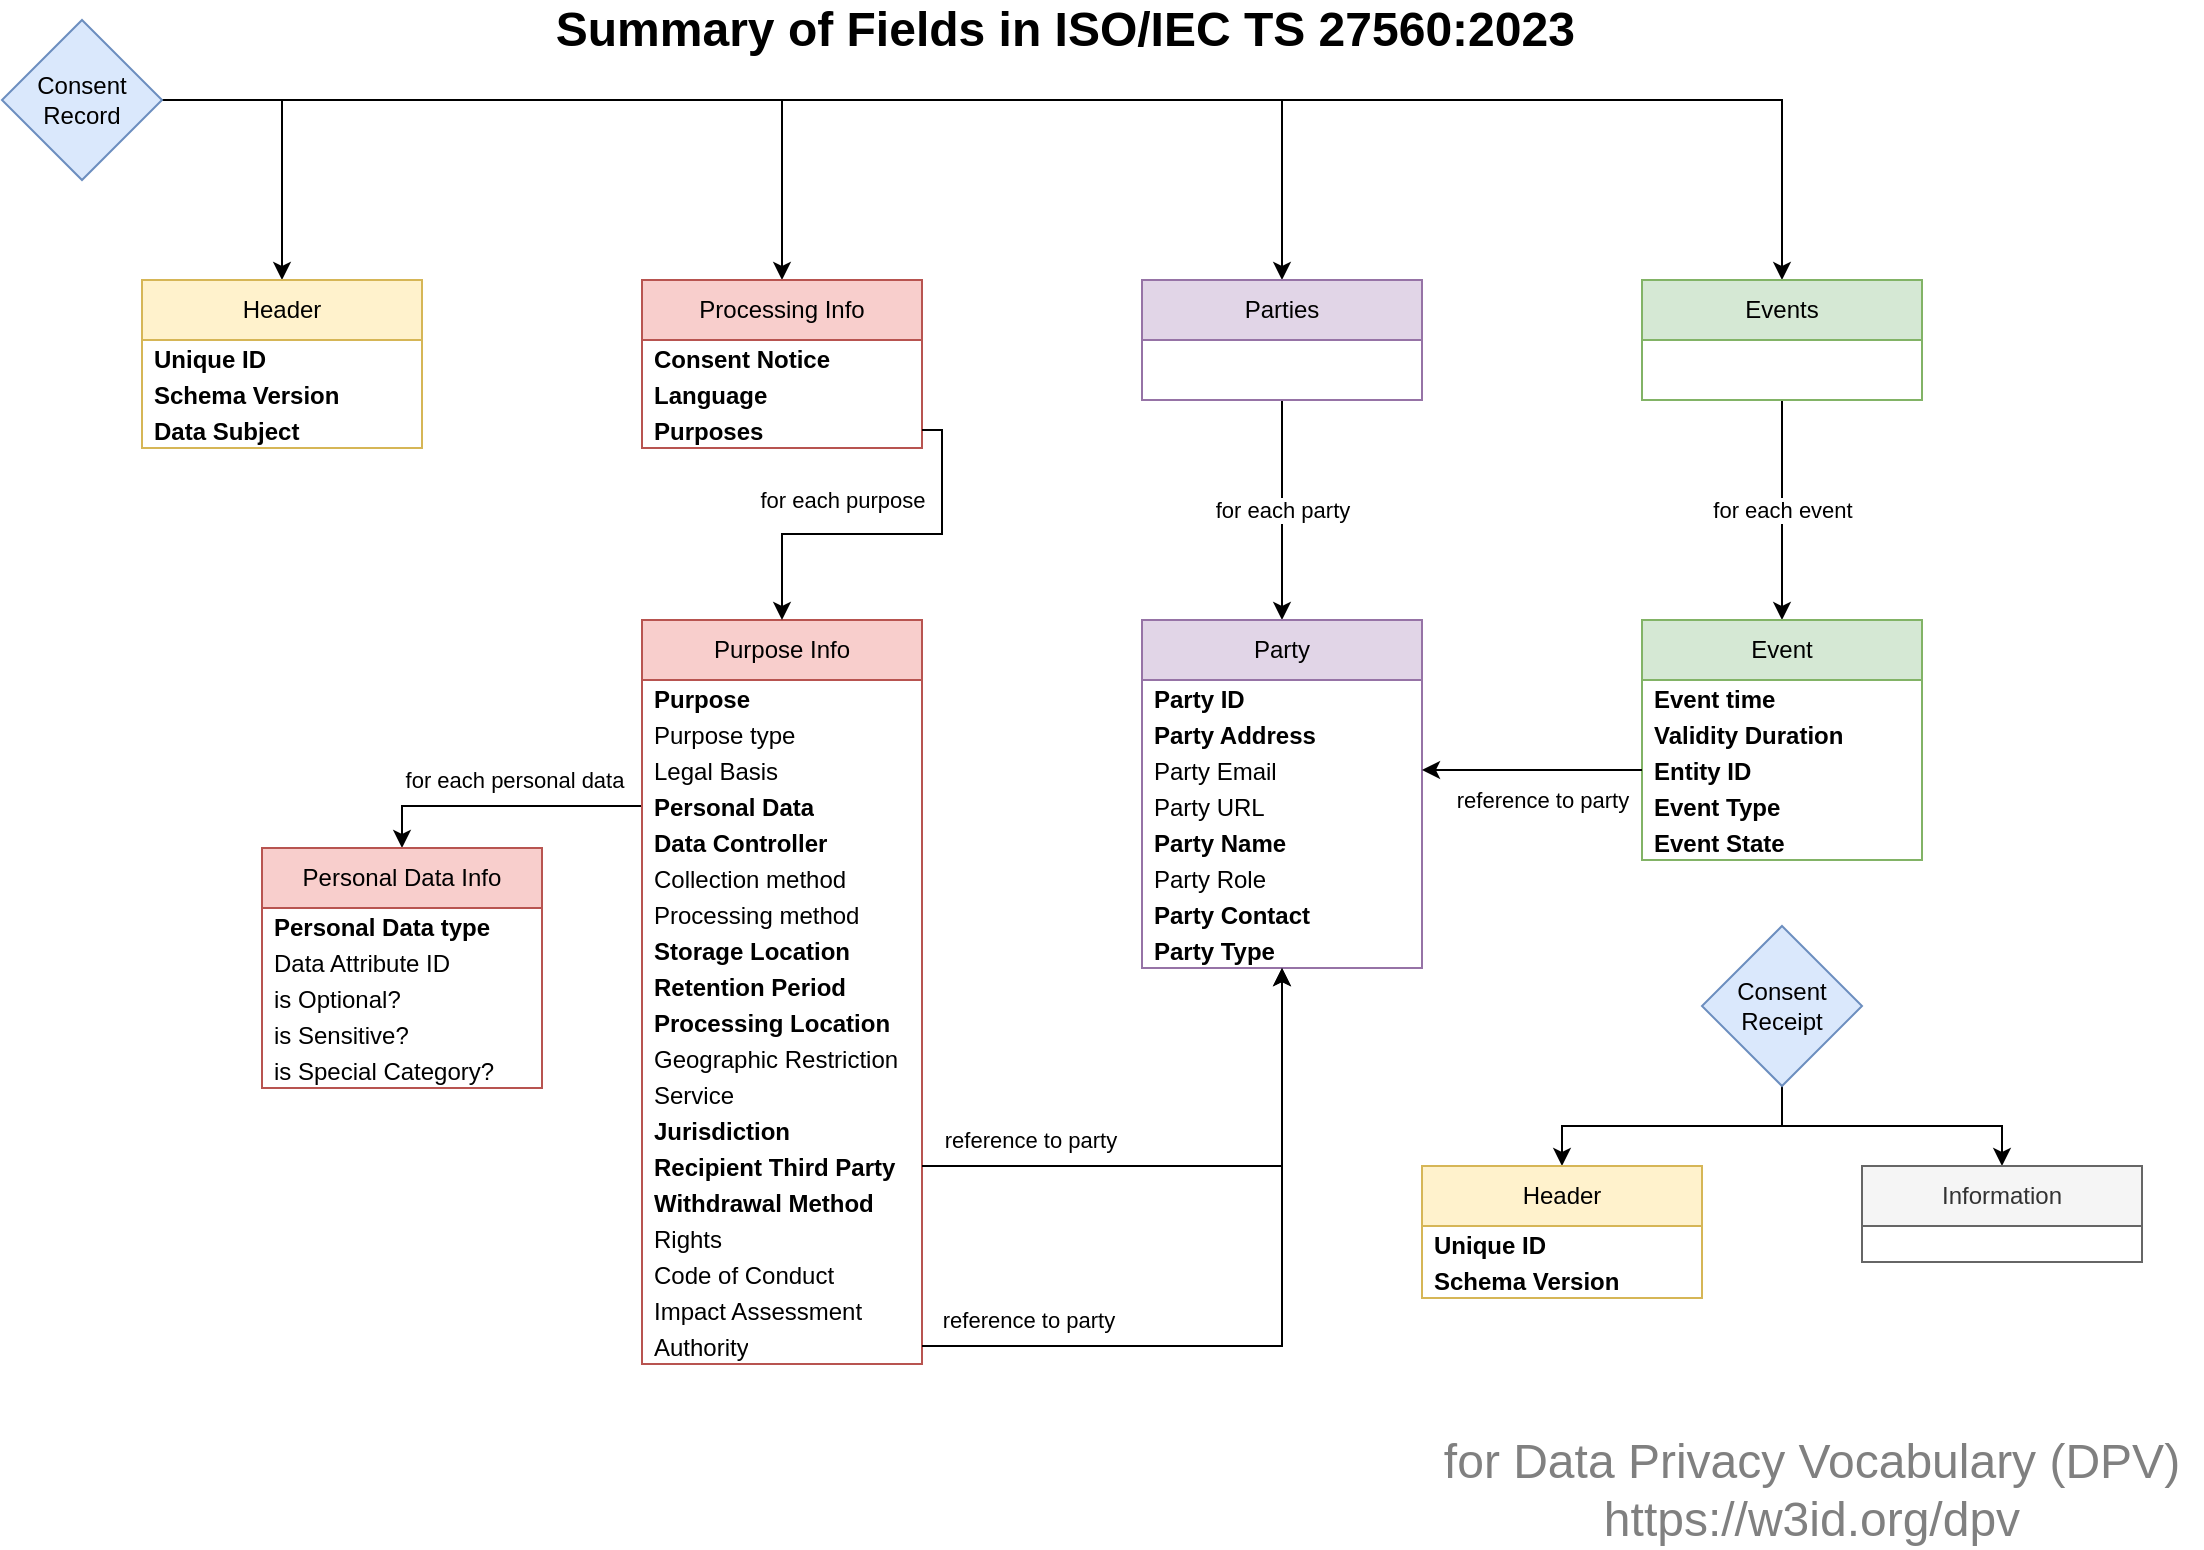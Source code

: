<mxfile version="20.8.10" type="device"><diagram name="Page-1" id="2LL5wecJkPmPFGZes9lD"><mxGraphModel dx="1593" dy="960" grid="1" gridSize="10" guides="1" tooltips="1" connect="1" arrows="1" fold="1" page="1" pageScale="1" pageWidth="1169" pageHeight="827" math="0" shadow="0"><root><mxCell id="0"/><mxCell id="1" parent="0"/><mxCell id="uB9XXYUbxcbNW3nf_xmO-7" style="edgeStyle=orthogonalEdgeStyle;rounded=0;orthogonalLoop=1;jettySize=auto;html=1;exitX=1;exitY=0.5;exitDx=0;exitDy=0;entryX=0.5;entryY=0;entryDx=0;entryDy=0;" edge="1" parent="1" source="uB9XXYUbxcbNW3nf_xmO-1" target="uB9XXYUbxcbNW3nf_xmO-3"><mxGeometry relative="1" as="geometry"/></mxCell><mxCell id="uB9XXYUbxcbNW3nf_xmO-12" style="edgeStyle=orthogonalEdgeStyle;rounded=0;orthogonalLoop=1;jettySize=auto;html=1;exitX=1;exitY=0.5;exitDx=0;exitDy=0;entryX=0.5;entryY=0;entryDx=0;entryDy=0;" edge="1" parent="1" source="uB9XXYUbxcbNW3nf_xmO-1" target="uB9XXYUbxcbNW3nf_xmO-8"><mxGeometry relative="1" as="geometry"/></mxCell><mxCell id="uB9XXYUbxcbNW3nf_xmO-17" style="edgeStyle=orthogonalEdgeStyle;rounded=0;orthogonalLoop=1;jettySize=auto;html=1;exitX=1;exitY=0.5;exitDx=0;exitDy=0;entryX=0.5;entryY=0;entryDx=0;entryDy=0;" edge="1" parent="1" source="uB9XXYUbxcbNW3nf_xmO-1" target="uB9XXYUbxcbNW3nf_xmO-13"><mxGeometry relative="1" as="geometry"/></mxCell><mxCell id="uB9XXYUbxcbNW3nf_xmO-22" style="edgeStyle=orthogonalEdgeStyle;rounded=0;orthogonalLoop=1;jettySize=auto;html=1;exitX=1;exitY=0.5;exitDx=0;exitDy=0;entryX=0.5;entryY=0;entryDx=0;entryDy=0;" edge="1" parent="1" source="uB9XXYUbxcbNW3nf_xmO-1" target="uB9XXYUbxcbNW3nf_xmO-18"><mxGeometry relative="1" as="geometry"/></mxCell><mxCell id="uB9XXYUbxcbNW3nf_xmO-1" value="Consent&lt;br&gt;Record" style="rhombus;whiteSpace=wrap;html=1;fillColor=#dae8fc;strokeColor=#6c8ebf;" vertex="1" parent="1"><mxGeometry x="50" y="40" width="80" height="80" as="geometry"/></mxCell><mxCell id="uB9XXYUbxcbNW3nf_xmO-3" value="Header" style="swimlane;fontStyle=0;childLayout=stackLayout;horizontal=1;startSize=30;horizontalStack=0;resizeParent=1;resizeParentMax=0;resizeLast=0;collapsible=1;marginBottom=0;whiteSpace=wrap;html=1;fillColor=#fff2cc;strokeColor=#d6b656;" vertex="1" parent="1"><mxGeometry x="120" y="170" width="140" height="84" as="geometry"/></mxCell><mxCell id="uB9XXYUbxcbNW3nf_xmO-4" value="Unique ID" style="text;strokeColor=none;fillColor=none;align=left;verticalAlign=middle;spacingLeft=4;spacingRight=4;overflow=hidden;points=[[0,0.5],[1,0.5]];portConstraint=eastwest;rotatable=0;whiteSpace=wrap;html=1;fontStyle=1" vertex="1" parent="uB9XXYUbxcbNW3nf_xmO-3"><mxGeometry y="30" width="140" height="18" as="geometry"/></mxCell><mxCell id="uB9XXYUbxcbNW3nf_xmO-5" value="Schema Version" style="text;strokeColor=none;fillColor=none;align=left;verticalAlign=middle;spacingLeft=4;spacingRight=4;overflow=hidden;points=[[0,0.5],[1,0.5]];portConstraint=eastwest;rotatable=0;whiteSpace=wrap;html=1;fontStyle=1" vertex="1" parent="uB9XXYUbxcbNW3nf_xmO-3"><mxGeometry y="48" width="140" height="18" as="geometry"/></mxCell><mxCell id="uB9XXYUbxcbNW3nf_xmO-6" value="Data Subject" style="text;strokeColor=none;fillColor=none;align=left;verticalAlign=middle;spacingLeft=4;spacingRight=4;overflow=hidden;points=[[0,0.5],[1,0.5]];portConstraint=eastwest;rotatable=0;whiteSpace=wrap;html=1;fontStyle=1" vertex="1" parent="uB9XXYUbxcbNW3nf_xmO-3"><mxGeometry y="66" width="140" height="18" as="geometry"/></mxCell><mxCell id="uB9XXYUbxcbNW3nf_xmO-8" value="Processing Info" style="swimlane;fontStyle=0;childLayout=stackLayout;horizontal=1;startSize=30;horizontalStack=0;resizeParent=1;resizeParentMax=0;resizeLast=0;collapsible=1;marginBottom=0;whiteSpace=wrap;html=1;fillColor=#f8cecc;strokeColor=#b85450;" vertex="1" parent="1"><mxGeometry x="370" y="170" width="140" height="84" as="geometry"/></mxCell><mxCell id="uB9XXYUbxcbNW3nf_xmO-9" value="Consent Notice" style="text;strokeColor=none;fillColor=none;align=left;verticalAlign=middle;spacingLeft=4;spacingRight=4;overflow=hidden;points=[[0,0.5],[1,0.5]];portConstraint=eastwest;rotatable=0;whiteSpace=wrap;html=1;fontStyle=1" vertex="1" parent="uB9XXYUbxcbNW3nf_xmO-8"><mxGeometry y="30" width="140" height="18" as="geometry"/></mxCell><mxCell id="uB9XXYUbxcbNW3nf_xmO-10" value="Language" style="text;strokeColor=none;fillColor=none;align=left;verticalAlign=middle;spacingLeft=4;spacingRight=4;overflow=hidden;points=[[0,0.5],[1,0.5]];portConstraint=eastwest;rotatable=0;whiteSpace=wrap;html=1;fontStyle=1" vertex="1" parent="uB9XXYUbxcbNW3nf_xmO-8"><mxGeometry y="48" width="140" height="18" as="geometry"/></mxCell><mxCell id="uB9XXYUbxcbNW3nf_xmO-11" value="Purposes" style="text;strokeColor=none;fillColor=none;align=left;verticalAlign=middle;spacingLeft=4;spacingRight=4;overflow=hidden;points=[[0,0.5],[1,0.5]];portConstraint=eastwest;rotatable=0;whiteSpace=wrap;html=1;fontStyle=1" vertex="1" parent="uB9XXYUbxcbNW3nf_xmO-8"><mxGeometry y="66" width="140" height="18" as="geometry"/></mxCell><mxCell id="uB9XXYUbxcbNW3nf_xmO-64" value="for each party" style="edgeStyle=orthogonalEdgeStyle;rounded=0;orthogonalLoop=1;jettySize=auto;html=1;exitX=0.5;exitY=1;exitDx=0;exitDy=0;entryX=0.5;entryY=0;entryDx=0;entryDy=0;" edge="1" parent="1" source="uB9XXYUbxcbNW3nf_xmO-13" target="uB9XXYUbxcbNW3nf_xmO-55"><mxGeometry relative="1" as="geometry"/></mxCell><mxCell id="uB9XXYUbxcbNW3nf_xmO-13" value="Parties" style="swimlane;fontStyle=0;childLayout=stackLayout;horizontal=1;startSize=30;horizontalStack=0;resizeParent=1;resizeParentMax=0;resizeLast=0;collapsible=1;marginBottom=0;whiteSpace=wrap;html=1;fillColor=#e1d5e7;strokeColor=#9673a6;" vertex="1" parent="1"><mxGeometry x="620" y="170" width="140" height="60" as="geometry"/></mxCell><mxCell id="uB9XXYUbxcbNW3nf_xmO-74" value="for each event" style="edgeStyle=orthogonalEdgeStyle;rounded=0;orthogonalLoop=1;jettySize=auto;html=1;exitX=0.5;exitY=1;exitDx=0;exitDy=0;entryX=0.5;entryY=0;entryDx=0;entryDy=0;" edge="1" parent="1" source="uB9XXYUbxcbNW3nf_xmO-18" target="uB9XXYUbxcbNW3nf_xmO-68"><mxGeometry relative="1" as="geometry"/></mxCell><mxCell id="uB9XXYUbxcbNW3nf_xmO-18" value="Events" style="swimlane;fontStyle=0;childLayout=stackLayout;horizontal=1;startSize=30;horizontalStack=0;resizeParent=1;resizeParentMax=0;resizeLast=0;collapsible=1;marginBottom=0;whiteSpace=wrap;html=1;fillColor=#d5e8d4;strokeColor=#82b366;" vertex="1" parent="1"><mxGeometry x="870" y="170" width="140" height="60" as="geometry"/></mxCell><mxCell id="uB9XXYUbxcbNW3nf_xmO-53" value="for each personal data" style="edgeStyle=orthogonalEdgeStyle;rounded=0;orthogonalLoop=1;jettySize=auto;html=1;exitX=0;exitY=0.25;exitDx=0;exitDy=0;entryX=0.5;entryY=0;entryDx=0;entryDy=0;" edge="1" parent="1" source="uB9XXYUbxcbNW3nf_xmO-23" target="uB9XXYUbxcbNW3nf_xmO-47"><mxGeometry x="-0.084" y="-13" relative="1" as="geometry"><Array as="points"><mxPoint x="250" y="433"/></Array><mxPoint as="offset"/></mxGeometry></mxCell><mxCell id="uB9XXYUbxcbNW3nf_xmO-23" value="Purpose Info" style="swimlane;fontStyle=0;childLayout=stackLayout;horizontal=1;startSize=30;horizontalStack=0;resizeParent=1;resizeParentMax=0;resizeLast=0;collapsible=1;marginBottom=0;whiteSpace=wrap;html=1;fillColor=#f8cecc;strokeColor=#b85450;" vertex="1" parent="1"><mxGeometry x="370" y="340" width="140" height="372" as="geometry"/></mxCell><mxCell id="uB9XXYUbxcbNW3nf_xmO-24" value="Purpose" style="text;strokeColor=none;fillColor=none;align=left;verticalAlign=middle;spacingLeft=4;spacingRight=4;overflow=hidden;points=[[0,0.5],[1,0.5]];portConstraint=eastwest;rotatable=0;whiteSpace=wrap;html=1;fontStyle=1" vertex="1" parent="uB9XXYUbxcbNW3nf_xmO-23"><mxGeometry y="30" width="140" height="18" as="geometry"/></mxCell><mxCell id="uB9XXYUbxcbNW3nf_xmO-25" value="Purpose type" style="text;strokeColor=none;fillColor=none;align=left;verticalAlign=middle;spacingLeft=4;spacingRight=4;overflow=hidden;points=[[0,0.5],[1,0.5]];portConstraint=eastwest;rotatable=0;whiteSpace=wrap;html=1;" vertex="1" parent="uB9XXYUbxcbNW3nf_xmO-23"><mxGeometry y="48" width="140" height="18" as="geometry"/></mxCell><mxCell id="uB9XXYUbxcbNW3nf_xmO-26" value="Legal Basis" style="text;strokeColor=none;fillColor=none;align=left;verticalAlign=middle;spacingLeft=4;spacingRight=4;overflow=hidden;points=[[0,0.5],[1,0.5]];portConstraint=eastwest;rotatable=0;whiteSpace=wrap;html=1;" vertex="1" parent="uB9XXYUbxcbNW3nf_xmO-23"><mxGeometry y="66" width="140" height="18" as="geometry"/></mxCell><mxCell id="uB9XXYUbxcbNW3nf_xmO-35" value="Personal Data" style="text;strokeColor=none;fillColor=none;align=left;verticalAlign=middle;spacingLeft=4;spacingRight=4;overflow=hidden;points=[[0,0.5],[1,0.5]];portConstraint=eastwest;rotatable=0;whiteSpace=wrap;html=1;fontStyle=1" vertex="1" parent="uB9XXYUbxcbNW3nf_xmO-23"><mxGeometry y="84" width="140" height="18" as="geometry"/></mxCell><mxCell id="uB9XXYUbxcbNW3nf_xmO-34" value="Data Controller" style="text;strokeColor=none;fillColor=none;align=left;verticalAlign=middle;spacingLeft=4;spacingRight=4;overflow=hidden;points=[[0,0.5],[1,0.5]];portConstraint=eastwest;rotatable=0;whiteSpace=wrap;html=1;fontStyle=1" vertex="1" parent="uB9XXYUbxcbNW3nf_xmO-23"><mxGeometry y="102" width="140" height="18" as="geometry"/></mxCell><mxCell id="uB9XXYUbxcbNW3nf_xmO-33" value="Collection method" style="text;strokeColor=none;fillColor=none;align=left;verticalAlign=middle;spacingLeft=4;spacingRight=4;overflow=hidden;points=[[0,0.5],[1,0.5]];portConstraint=eastwest;rotatable=0;whiteSpace=wrap;html=1;" vertex="1" parent="uB9XXYUbxcbNW3nf_xmO-23"><mxGeometry y="120" width="140" height="18" as="geometry"/></mxCell><mxCell id="uB9XXYUbxcbNW3nf_xmO-32" value="Processing method" style="text;strokeColor=none;fillColor=none;align=left;verticalAlign=middle;spacingLeft=4;spacingRight=4;overflow=hidden;points=[[0,0.5],[1,0.5]];portConstraint=eastwest;rotatable=0;whiteSpace=wrap;html=1;" vertex="1" parent="uB9XXYUbxcbNW3nf_xmO-23"><mxGeometry y="138" width="140" height="18" as="geometry"/></mxCell><mxCell id="uB9XXYUbxcbNW3nf_xmO-31" value="Storage Location" style="text;strokeColor=none;fillColor=none;align=left;verticalAlign=middle;spacingLeft=4;spacingRight=4;overflow=hidden;points=[[0,0.5],[1,0.5]];portConstraint=eastwest;rotatable=0;whiteSpace=wrap;html=1;fontStyle=1" vertex="1" parent="uB9XXYUbxcbNW3nf_xmO-23"><mxGeometry y="156" width="140" height="18" as="geometry"/></mxCell><mxCell id="uB9XXYUbxcbNW3nf_xmO-30" value="Retention Period" style="text;strokeColor=none;fillColor=none;align=left;verticalAlign=middle;spacingLeft=4;spacingRight=4;overflow=hidden;points=[[0,0.5],[1,0.5]];portConstraint=eastwest;rotatable=0;whiteSpace=wrap;html=1;fontStyle=1" vertex="1" parent="uB9XXYUbxcbNW3nf_xmO-23"><mxGeometry y="174" width="140" height="18" as="geometry"/></mxCell><mxCell id="uB9XXYUbxcbNW3nf_xmO-29" value="Processing Location" style="text;strokeColor=none;fillColor=none;align=left;verticalAlign=middle;spacingLeft=4;spacingRight=4;overflow=hidden;points=[[0,0.5],[1,0.5]];portConstraint=eastwest;rotatable=0;whiteSpace=wrap;html=1;fontStyle=1" vertex="1" parent="uB9XXYUbxcbNW3nf_xmO-23"><mxGeometry y="192" width="140" height="18" as="geometry"/></mxCell><mxCell id="uB9XXYUbxcbNW3nf_xmO-39" value="Geographic Restriction" style="text;strokeColor=none;fillColor=none;align=left;verticalAlign=middle;spacingLeft=4;spacingRight=4;overflow=hidden;points=[[0,0.5],[1,0.5]];portConstraint=eastwest;rotatable=0;whiteSpace=wrap;html=1;" vertex="1" parent="uB9XXYUbxcbNW3nf_xmO-23"><mxGeometry y="210" width="140" height="18" as="geometry"/></mxCell><mxCell id="uB9XXYUbxcbNW3nf_xmO-38" value="Service" style="text;strokeColor=none;fillColor=none;align=left;verticalAlign=middle;spacingLeft=4;spacingRight=4;overflow=hidden;points=[[0,0.5],[1,0.5]];portConstraint=eastwest;rotatable=0;whiteSpace=wrap;html=1;" vertex="1" parent="uB9XXYUbxcbNW3nf_xmO-23"><mxGeometry y="228" width="140" height="18" as="geometry"/></mxCell><mxCell id="uB9XXYUbxcbNW3nf_xmO-37" value="Jurisdiction" style="text;strokeColor=none;fillColor=none;align=left;verticalAlign=middle;spacingLeft=4;spacingRight=4;overflow=hidden;points=[[0,0.5],[1,0.5]];portConstraint=eastwest;rotatable=0;whiteSpace=wrap;html=1;fontStyle=1" vertex="1" parent="uB9XXYUbxcbNW3nf_xmO-23"><mxGeometry y="246" width="140" height="18" as="geometry"/></mxCell><mxCell id="uB9XXYUbxcbNW3nf_xmO-36" value="Recipient Third Party" style="text;strokeColor=none;fillColor=none;align=left;verticalAlign=middle;spacingLeft=4;spacingRight=4;overflow=hidden;points=[[0,0.5],[1,0.5]];portConstraint=eastwest;rotatable=0;whiteSpace=wrap;html=1;fontStyle=1" vertex="1" parent="uB9XXYUbxcbNW3nf_xmO-23"><mxGeometry y="264" width="140" height="18" as="geometry"/></mxCell><mxCell id="uB9XXYUbxcbNW3nf_xmO-44" value="Withdrawal Method" style="text;strokeColor=none;fillColor=none;align=left;verticalAlign=middle;spacingLeft=4;spacingRight=4;overflow=hidden;points=[[0,0.5],[1,0.5]];portConstraint=eastwest;rotatable=0;whiteSpace=wrap;html=1;fontStyle=1" vertex="1" parent="uB9XXYUbxcbNW3nf_xmO-23"><mxGeometry y="282" width="140" height="18" as="geometry"/></mxCell><mxCell id="uB9XXYUbxcbNW3nf_xmO-43" value="Rights" style="text;strokeColor=none;fillColor=none;align=left;verticalAlign=middle;spacingLeft=4;spacingRight=4;overflow=hidden;points=[[0,0.5],[1,0.5]];portConstraint=eastwest;rotatable=0;whiteSpace=wrap;html=1;" vertex="1" parent="uB9XXYUbxcbNW3nf_xmO-23"><mxGeometry y="300" width="140" height="18" as="geometry"/></mxCell><mxCell id="uB9XXYUbxcbNW3nf_xmO-42" value="Code of Conduct" style="text;strokeColor=none;fillColor=none;align=left;verticalAlign=middle;spacingLeft=4;spacingRight=4;overflow=hidden;points=[[0,0.5],[1,0.5]];portConstraint=eastwest;rotatable=0;whiteSpace=wrap;html=1;" vertex="1" parent="uB9XXYUbxcbNW3nf_xmO-23"><mxGeometry y="318" width="140" height="18" as="geometry"/></mxCell><mxCell id="uB9XXYUbxcbNW3nf_xmO-41" value="Impact Assessment" style="text;strokeColor=none;fillColor=none;align=left;verticalAlign=middle;spacingLeft=4;spacingRight=4;overflow=hidden;points=[[0,0.5],[1,0.5]];portConstraint=eastwest;rotatable=0;whiteSpace=wrap;html=1;" vertex="1" parent="uB9XXYUbxcbNW3nf_xmO-23"><mxGeometry y="336" width="140" height="18" as="geometry"/></mxCell><mxCell id="uB9XXYUbxcbNW3nf_xmO-40" value="Authority" style="text;strokeColor=none;fillColor=none;align=left;verticalAlign=middle;spacingLeft=4;spacingRight=4;overflow=hidden;points=[[0,0.5],[1,0.5]];portConstraint=eastwest;rotatable=0;whiteSpace=wrap;html=1;" vertex="1" parent="uB9XXYUbxcbNW3nf_xmO-23"><mxGeometry y="354" width="140" height="18" as="geometry"/></mxCell><mxCell id="uB9XXYUbxcbNW3nf_xmO-47" value="Personal Data Info" style="swimlane;fontStyle=0;childLayout=stackLayout;horizontal=1;startSize=30;horizontalStack=0;resizeParent=1;resizeParentMax=0;resizeLast=0;collapsible=1;marginBottom=0;whiteSpace=wrap;html=1;fillColor=#f8cecc;strokeColor=#b85450;" vertex="1" parent="1"><mxGeometry x="180" y="454" width="140" height="120" as="geometry"/></mxCell><mxCell id="uB9XXYUbxcbNW3nf_xmO-48" value="Personal Data type" style="text;strokeColor=none;fillColor=none;align=left;verticalAlign=middle;spacingLeft=4;spacingRight=4;overflow=hidden;points=[[0,0.5],[1,0.5]];portConstraint=eastwest;rotatable=0;whiteSpace=wrap;html=1;fontStyle=1" vertex="1" parent="uB9XXYUbxcbNW3nf_xmO-47"><mxGeometry y="30" width="140" height="18" as="geometry"/></mxCell><mxCell id="uB9XXYUbxcbNW3nf_xmO-49" value="Data Attribute ID" style="text;strokeColor=none;fillColor=none;align=left;verticalAlign=middle;spacingLeft=4;spacingRight=4;overflow=hidden;points=[[0,0.5],[1,0.5]];portConstraint=eastwest;rotatable=0;whiteSpace=wrap;html=1;" vertex="1" parent="uB9XXYUbxcbNW3nf_xmO-47"><mxGeometry y="48" width="140" height="18" as="geometry"/></mxCell><mxCell id="uB9XXYUbxcbNW3nf_xmO-50" value="is Optional?" style="text;strokeColor=none;fillColor=none;align=left;verticalAlign=middle;spacingLeft=4;spacingRight=4;overflow=hidden;points=[[0,0.5],[1,0.5]];portConstraint=eastwest;rotatable=0;whiteSpace=wrap;html=1;" vertex="1" parent="uB9XXYUbxcbNW3nf_xmO-47"><mxGeometry y="66" width="140" height="18" as="geometry"/></mxCell><mxCell id="uB9XXYUbxcbNW3nf_xmO-52" value="is Sensitive?" style="text;strokeColor=none;fillColor=none;align=left;verticalAlign=middle;spacingLeft=4;spacingRight=4;overflow=hidden;points=[[0,0.5],[1,0.5]];portConstraint=eastwest;rotatable=0;whiteSpace=wrap;html=1;" vertex="1" parent="uB9XXYUbxcbNW3nf_xmO-47"><mxGeometry y="84" width="140" height="18" as="geometry"/></mxCell><mxCell id="uB9XXYUbxcbNW3nf_xmO-51" value="is Special Category?" style="text;strokeColor=none;fillColor=none;align=left;verticalAlign=middle;spacingLeft=4;spacingRight=4;overflow=hidden;points=[[0,0.5],[1,0.5]];portConstraint=eastwest;rotatable=0;whiteSpace=wrap;html=1;" vertex="1" parent="uB9XXYUbxcbNW3nf_xmO-47"><mxGeometry y="102" width="140" height="18" as="geometry"/></mxCell><mxCell id="uB9XXYUbxcbNW3nf_xmO-27" value="for each purpose" style="edgeStyle=orthogonalEdgeStyle;rounded=0;orthogonalLoop=1;jettySize=auto;html=1;exitX=1;exitY=0.5;exitDx=0;exitDy=0;entryX=0.5;entryY=0;entryDx=0;entryDy=0;" edge="1" parent="1" source="uB9XXYUbxcbNW3nf_xmO-11" target="uB9XXYUbxcbNW3nf_xmO-23"><mxGeometry x="0.211" y="-17" relative="1" as="geometry"><Array as="points"><mxPoint x="520" y="245"/><mxPoint x="520" y="297"/><mxPoint x="440" y="297"/></Array><mxPoint as="offset"/></mxGeometry></mxCell><mxCell id="uB9XXYUbxcbNW3nf_xmO-55" value="Party" style="swimlane;fontStyle=0;childLayout=stackLayout;horizontal=1;startSize=30;horizontalStack=0;resizeParent=1;resizeParentMax=0;resizeLast=0;collapsible=1;marginBottom=0;whiteSpace=wrap;html=1;fillColor=#e1d5e7;strokeColor=#9673a6;" vertex="1" parent="1"><mxGeometry x="620" y="340" width="140" height="174" as="geometry"/></mxCell><mxCell id="uB9XXYUbxcbNW3nf_xmO-56" value="Party ID" style="text;strokeColor=none;fillColor=none;align=left;verticalAlign=middle;spacingLeft=4;spacingRight=4;overflow=hidden;points=[[0,0.5],[1,0.5]];portConstraint=eastwest;rotatable=0;whiteSpace=wrap;html=1;fontStyle=1" vertex="1" parent="uB9XXYUbxcbNW3nf_xmO-55"><mxGeometry y="30" width="140" height="18" as="geometry"/></mxCell><mxCell id="uB9XXYUbxcbNW3nf_xmO-57" value="Party Address" style="text;strokeColor=none;fillColor=none;align=left;verticalAlign=middle;spacingLeft=4;spacingRight=4;overflow=hidden;points=[[0,0.5],[1,0.5]];portConstraint=eastwest;rotatable=0;whiteSpace=wrap;html=1;fontStyle=1" vertex="1" parent="uB9XXYUbxcbNW3nf_xmO-55"><mxGeometry y="48" width="140" height="18" as="geometry"/></mxCell><mxCell id="uB9XXYUbxcbNW3nf_xmO-58" value="Party Email" style="text;strokeColor=none;fillColor=none;align=left;verticalAlign=middle;spacingLeft=4;spacingRight=4;overflow=hidden;points=[[0,0.5],[1,0.5]];portConstraint=eastwest;rotatable=0;whiteSpace=wrap;html=1;" vertex="1" parent="uB9XXYUbxcbNW3nf_xmO-55"><mxGeometry y="66" width="140" height="18" as="geometry"/></mxCell><mxCell id="uB9XXYUbxcbNW3nf_xmO-59" value="Party URL" style="text;strokeColor=none;fillColor=none;align=left;verticalAlign=middle;spacingLeft=4;spacingRight=4;overflow=hidden;points=[[0,0.5],[1,0.5]];portConstraint=eastwest;rotatable=0;whiteSpace=wrap;html=1;" vertex="1" parent="uB9XXYUbxcbNW3nf_xmO-55"><mxGeometry y="84" width="140" height="18" as="geometry"/></mxCell><mxCell id="uB9XXYUbxcbNW3nf_xmO-60" value="Party Name" style="text;strokeColor=none;fillColor=none;align=left;verticalAlign=middle;spacingLeft=4;spacingRight=4;overflow=hidden;points=[[0,0.5],[1,0.5]];portConstraint=eastwest;rotatable=0;whiteSpace=wrap;html=1;fontStyle=1" vertex="1" parent="uB9XXYUbxcbNW3nf_xmO-55"><mxGeometry y="102" width="140" height="18" as="geometry"/></mxCell><mxCell id="uB9XXYUbxcbNW3nf_xmO-63" value="Party Role" style="text;strokeColor=none;fillColor=none;align=left;verticalAlign=middle;spacingLeft=4;spacingRight=4;overflow=hidden;points=[[0,0.5],[1,0.5]];portConstraint=eastwest;rotatable=0;whiteSpace=wrap;html=1;" vertex="1" parent="uB9XXYUbxcbNW3nf_xmO-55"><mxGeometry y="120" width="140" height="18" as="geometry"/></mxCell><mxCell id="uB9XXYUbxcbNW3nf_xmO-62" value="Party Contact" style="text;strokeColor=none;fillColor=none;align=left;verticalAlign=middle;spacingLeft=4;spacingRight=4;overflow=hidden;points=[[0,0.5],[1,0.5]];portConstraint=eastwest;rotatable=0;whiteSpace=wrap;html=1;fontStyle=1" vertex="1" parent="uB9XXYUbxcbNW3nf_xmO-55"><mxGeometry y="138" width="140" height="18" as="geometry"/></mxCell><mxCell id="uB9XXYUbxcbNW3nf_xmO-61" value="Party Type" style="text;strokeColor=none;fillColor=none;align=left;verticalAlign=middle;spacingLeft=4;spacingRight=4;overflow=hidden;points=[[0,0.5],[1,0.5]];portConstraint=eastwest;rotatable=0;whiteSpace=wrap;html=1;fontStyle=1" vertex="1" parent="uB9XXYUbxcbNW3nf_xmO-55"><mxGeometry y="156" width="140" height="18" as="geometry"/></mxCell><mxCell id="uB9XXYUbxcbNW3nf_xmO-65" value="reference to party" style="edgeStyle=orthogonalEdgeStyle;rounded=0;orthogonalLoop=1;jettySize=auto;html=1;exitX=1;exitY=0.5;exitDx=0;exitDy=0;entryX=0.5;entryY=1;entryDx=0;entryDy=0;" edge="1" parent="1" source="uB9XXYUbxcbNW3nf_xmO-36" target="uB9XXYUbxcbNW3nf_xmO-55"><mxGeometry x="-0.614" y="13" relative="1" as="geometry"><mxPoint as="offset"/></mxGeometry></mxCell><mxCell id="uB9XXYUbxcbNW3nf_xmO-67" value="reference to party" style="edgeStyle=orthogonalEdgeStyle;rounded=0;orthogonalLoop=1;jettySize=auto;html=1;exitX=1;exitY=0.5;exitDx=0;exitDy=0;entryX=0.5;entryY=1;entryDx=0;entryDy=0;entryPerimeter=0;" edge="1" parent="1" source="uB9XXYUbxcbNW3nf_xmO-40" target="uB9XXYUbxcbNW3nf_xmO-61"><mxGeometry x="-0.714" y="13" relative="1" as="geometry"><mxPoint as="offset"/></mxGeometry></mxCell><mxCell id="uB9XXYUbxcbNW3nf_xmO-68" value="Event" style="swimlane;fontStyle=0;childLayout=stackLayout;horizontal=1;startSize=30;horizontalStack=0;resizeParent=1;resizeParentMax=0;resizeLast=0;collapsible=1;marginBottom=0;whiteSpace=wrap;html=1;fillColor=#d5e8d4;strokeColor=#82b366;" vertex="1" parent="1"><mxGeometry x="870" y="340" width="140" height="120" as="geometry"/></mxCell><mxCell id="uB9XXYUbxcbNW3nf_xmO-69" value="Event time" style="text;strokeColor=none;fillColor=none;align=left;verticalAlign=middle;spacingLeft=4;spacingRight=4;overflow=hidden;points=[[0,0.5],[1,0.5]];portConstraint=eastwest;rotatable=0;whiteSpace=wrap;html=1;fontStyle=1" vertex="1" parent="uB9XXYUbxcbNW3nf_xmO-68"><mxGeometry y="30" width="140" height="18" as="geometry"/></mxCell><mxCell id="uB9XXYUbxcbNW3nf_xmO-70" value="Validity Duration" style="text;strokeColor=none;fillColor=none;align=left;verticalAlign=middle;spacingLeft=4;spacingRight=4;overflow=hidden;points=[[0,0.5],[1,0.5]];portConstraint=eastwest;rotatable=0;whiteSpace=wrap;html=1;fontStyle=1" vertex="1" parent="uB9XXYUbxcbNW3nf_xmO-68"><mxGeometry y="48" width="140" height="18" as="geometry"/></mxCell><mxCell id="uB9XXYUbxcbNW3nf_xmO-71" value="Entity ID" style="text;strokeColor=none;fillColor=none;align=left;verticalAlign=middle;spacingLeft=4;spacingRight=4;overflow=hidden;points=[[0,0.5],[1,0.5]];portConstraint=eastwest;rotatable=0;whiteSpace=wrap;html=1;fontStyle=1" vertex="1" parent="uB9XXYUbxcbNW3nf_xmO-68"><mxGeometry y="66" width="140" height="18" as="geometry"/></mxCell><mxCell id="uB9XXYUbxcbNW3nf_xmO-72" value="Event Type" style="text;strokeColor=none;fillColor=none;align=left;verticalAlign=middle;spacingLeft=4;spacingRight=4;overflow=hidden;points=[[0,0.5],[1,0.5]];portConstraint=eastwest;rotatable=0;whiteSpace=wrap;html=1;fontStyle=1" vertex="1" parent="uB9XXYUbxcbNW3nf_xmO-68"><mxGeometry y="84" width="140" height="18" as="geometry"/></mxCell><mxCell id="uB9XXYUbxcbNW3nf_xmO-73" value="Event State" style="text;strokeColor=none;fillColor=none;align=left;verticalAlign=middle;spacingLeft=4;spacingRight=4;overflow=hidden;points=[[0,0.5],[1,0.5]];portConstraint=eastwest;rotatable=0;whiteSpace=wrap;html=1;fontStyle=1" vertex="1" parent="uB9XXYUbxcbNW3nf_xmO-68"><mxGeometry y="102" width="140" height="18" as="geometry"/></mxCell><mxCell id="uB9XXYUbxcbNW3nf_xmO-75" value="reference to party" style="edgeStyle=orthogonalEdgeStyle;rounded=0;orthogonalLoop=1;jettySize=auto;html=1;exitX=0;exitY=0.5;exitDx=0;exitDy=0;" edge="1" parent="1" source="uB9XXYUbxcbNW3nf_xmO-71" target="uB9XXYUbxcbNW3nf_xmO-58"><mxGeometry x="-0.091" y="15" relative="1" as="geometry"><mxPoint as="offset"/></mxGeometry></mxCell><mxCell id="uB9XXYUbxcbNW3nf_xmO-88" style="edgeStyle=orthogonalEdgeStyle;rounded=0;orthogonalLoop=1;jettySize=auto;html=1;exitX=0.5;exitY=1;exitDx=0;exitDy=0;entryX=0.5;entryY=0;entryDx=0;entryDy=0;fontSize=24;fontColor=#808080;" edge="1" parent="1" source="uB9XXYUbxcbNW3nf_xmO-76" target="uB9XXYUbxcbNW3nf_xmO-77"><mxGeometry relative="1" as="geometry"/></mxCell><mxCell id="uB9XXYUbxcbNW3nf_xmO-89" style="edgeStyle=orthogonalEdgeStyle;rounded=0;orthogonalLoop=1;jettySize=auto;html=1;exitX=0.5;exitY=1;exitDx=0;exitDy=0;entryX=0.5;entryY=0;entryDx=0;entryDy=0;fontSize=24;fontColor=#808080;" edge="1" parent="1" source="uB9XXYUbxcbNW3nf_xmO-76" target="uB9XXYUbxcbNW3nf_xmO-82"><mxGeometry relative="1" as="geometry"/></mxCell><mxCell id="uB9XXYUbxcbNW3nf_xmO-76" value="Consent&lt;br&gt;Receipt" style="rhombus;whiteSpace=wrap;html=1;fillColor=#dae8fc;strokeColor=#6c8ebf;" vertex="1" parent="1"><mxGeometry x="900" y="493" width="80" height="80" as="geometry"/></mxCell><mxCell id="uB9XXYUbxcbNW3nf_xmO-77" value="Header" style="swimlane;fontStyle=0;childLayout=stackLayout;horizontal=1;startSize=30;horizontalStack=0;resizeParent=1;resizeParentMax=0;resizeLast=0;collapsible=1;marginBottom=0;whiteSpace=wrap;html=1;fillColor=#fff2cc;strokeColor=#d6b656;" vertex="1" parent="1"><mxGeometry x="760" y="613" width="140" height="66" as="geometry"/></mxCell><mxCell id="uB9XXYUbxcbNW3nf_xmO-78" value="Unique ID" style="text;strokeColor=none;fillColor=none;align=left;verticalAlign=middle;spacingLeft=4;spacingRight=4;overflow=hidden;points=[[0,0.5],[1,0.5]];portConstraint=eastwest;rotatable=0;whiteSpace=wrap;html=1;fontStyle=1" vertex="1" parent="uB9XXYUbxcbNW3nf_xmO-77"><mxGeometry y="30" width="140" height="18" as="geometry"/></mxCell><mxCell id="uB9XXYUbxcbNW3nf_xmO-79" value="Schema Version" style="text;strokeColor=none;fillColor=none;align=left;verticalAlign=middle;spacingLeft=4;spacingRight=4;overflow=hidden;points=[[0,0.5],[1,0.5]];portConstraint=eastwest;rotatable=0;whiteSpace=wrap;html=1;fontStyle=1" vertex="1" parent="uB9XXYUbxcbNW3nf_xmO-77"><mxGeometry y="48" width="140" height="18" as="geometry"/></mxCell><mxCell id="uB9XXYUbxcbNW3nf_xmO-82" value="Information" style="swimlane;fontStyle=0;childLayout=stackLayout;horizontal=1;startSize=30;horizontalStack=0;resizeParent=1;resizeParentMax=0;resizeLast=0;collapsible=1;marginBottom=0;whiteSpace=wrap;html=1;fillColor=#f5f5f5;strokeColor=#666666;fontColor=#333333;" vertex="1" parent="1"><mxGeometry x="980" y="613" width="140" height="48" as="geometry"/></mxCell><mxCell id="uB9XXYUbxcbNW3nf_xmO-86" value="Summary of Fields in ISO/IEC TS 27560:2023&amp;nbsp;" style="text;html=1;strokeColor=none;fillColor=none;align=center;verticalAlign=middle;whiteSpace=wrap;rounded=0;fontStyle=1;fontSize=24;" vertex="1" parent="1"><mxGeometry x="250" y="30" width="670" height="30" as="geometry"/></mxCell><mxCell id="uB9XXYUbxcbNW3nf_xmO-87" value="for Data Privacy Vocabulary (DPV)&lt;br&gt;https://w3id.org/dpv" style="text;html=1;strokeColor=none;fillColor=none;align=center;verticalAlign=middle;whiteSpace=wrap;rounded=0;fontSize=24;fontColor=#808080;" vertex="1" parent="1"><mxGeometry x="760" y="760" width="390" height="30" as="geometry"/></mxCell></root></mxGraphModel></diagram></mxfile>